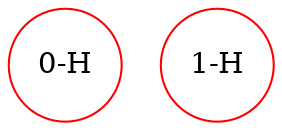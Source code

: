 graph ProteinGraph {
    0 [label="0-H" shape=circle color=red];
    1 [label="1-H" shape=circle color=red];
}
